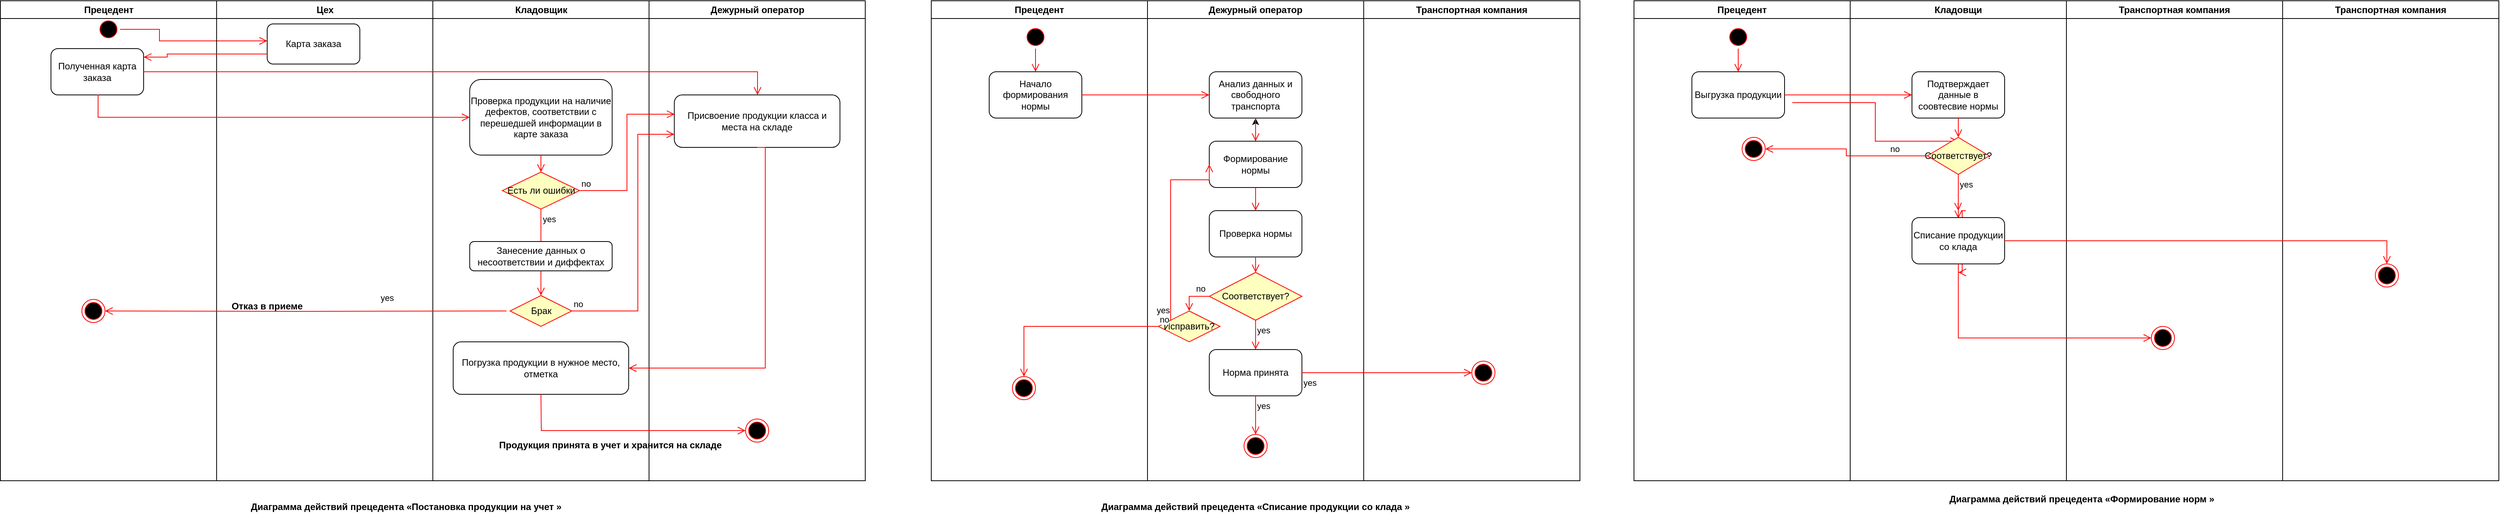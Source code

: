 <mxfile version="16.0.3" type="device"><diagram name="Page-1" id="e7e014a7-5840-1c2e-5031-d8a46d1fe8dd"><mxGraphModel dx="1138" dy="602" grid="1" gridSize="10" guides="1" tooltips="1" connect="1" arrows="1" fold="1" page="1" pageScale="1" pageWidth="1169" pageHeight="826" background="none" math="0" shadow="0"><root><mxCell id="0"/><mxCell id="1" parent="0"/><mxCell id="2" value="Прецедент" style="swimlane;whiteSpace=wrap;startSize=23;" parent="1" vertex="1"><mxGeometry x="164.5" y="128" width="280" height="622" as="geometry"/></mxCell><mxCell id="o-0MT1-WUj3wOygOKl-s-66" value="Полученная карта заказа" style="rounded=1;whiteSpace=wrap;html=1;" vertex="1" parent="2"><mxGeometry x="65.5" y="62" width="120" height="60" as="geometry"/></mxCell><mxCell id="o-0MT1-WUj3wOygOKl-s-91" value="" style="ellipse;html=1;shape=endState;fillColor=#000000;strokeColor=#ff0000;" vertex="1" parent="2"><mxGeometry x="105.5" y="387" width="30" height="30" as="geometry"/></mxCell><mxCell id="5" value="" style="ellipse;shape=startState;fillColor=#000000;strokeColor=#ff0000;" parent="2" vertex="1"><mxGeometry x="125" y="22" width="30" height="30" as="geometry"/></mxCell><mxCell id="6" value="" style="edgeStyle=elbowEdgeStyle;elbow=horizontal;verticalAlign=bottom;endArrow=open;endSize=8;strokeColor=#FF0000;endFill=1;rounded=0" parent="2" source="5" edge="1"><mxGeometry x="100" y="40" as="geometry"><mxPoint x="345.5" y="52" as="targetPoint"/><Array as="points"><mxPoint x="206" y="37"/></Array></mxGeometry></mxCell><mxCell id="3" value="Цех" style="swimlane;whiteSpace=wrap" parent="1" vertex="1"><mxGeometry x="444.5" y="128" width="280" height="622" as="geometry"/></mxCell><mxCell id="o-0MT1-WUj3wOygOKl-s-95" value="Отказ в приеме" style="text;align=center;fontStyle=1;verticalAlign=middle;spacingLeft=3;spacingRight=3;strokeColor=none;rotatable=0;points=[[0,0.5],[1,0.5]];portConstraint=eastwest;" vertex="1" parent="3"><mxGeometry x="25.5" y="382" width="80" height="26" as="geometry"/></mxCell><mxCell id="o-0MT1-WUj3wOygOKl-s-211" value="Карта заказа" style="rounded=1;whiteSpace=wrap;html=1;" vertex="1" parent="3"><mxGeometry x="65.5" y="30" width="120" height="52" as="geometry"/></mxCell><mxCell id="4" value="Кладовщик" style="swimlane;whiteSpace=wrap" parent="1" vertex="1"><mxGeometry x="724.5" y="128" width="280" height="622" as="geometry"/></mxCell><mxCell id="o-0MT1-WUj3wOygOKl-s-68" value="Проверка продукции на наличие дефектов, соответствии с перешедшей информации в карте заказа" style="rounded=1;whiteSpace=wrap;html=1;" vertex="1" parent="4"><mxGeometry x="47.75" y="102" width="184.5" height="98" as="geometry"/></mxCell><mxCell id="o-0MT1-WUj3wOygOKl-s-79" value="Есть ли ошибки" style="rhombus;whiteSpace=wrap;html=1;fillColor=#ffffc0;strokeColor=#ff0000;" vertex="1" parent="4"><mxGeometry x="90" y="222" width="100" height="48" as="geometry"/></mxCell><mxCell id="o-0MT1-WUj3wOygOKl-s-81" value="yes" style="edgeStyle=orthogonalEdgeStyle;html=1;align=left;verticalAlign=top;endArrow=open;endSize=8;strokeColor=#ff0000;rounded=0;" edge="1" source="o-0MT1-WUj3wOygOKl-s-79" parent="4"><mxGeometry x="-1" relative="1" as="geometry"><mxPoint x="140" y="322" as="targetPoint"/></mxGeometry></mxCell><mxCell id="o-0MT1-WUj3wOygOKl-s-82" value="" style="edgeStyle=elbowEdgeStyle;elbow=horizontal;verticalAlign=bottom;endArrow=open;endSize=8;strokeColor=#FF0000;endFill=1;rounded=0;exitX=0.5;exitY=1;exitDx=0;exitDy=0;entryX=0.5;entryY=0;entryDx=0;entryDy=0;" edge="1" parent="4" source="o-0MT1-WUj3wOygOKl-s-68" target="o-0MT1-WUj3wOygOKl-s-79"><mxGeometry x="-420" y="107" as="geometry"><mxPoint x="57.75" y="161" as="targetPoint"/><mxPoint x="-424.5" y="132" as="sourcePoint"/><Array as="points"/></mxGeometry></mxCell><mxCell id="o-0MT1-WUj3wOygOKl-s-83" value="Занесение данных о несоответствии и диффектах " style="rounded=1;whiteSpace=wrap;html=1;" vertex="1" parent="4"><mxGeometry x="47.75" y="312" width="184.5" height="38" as="geometry"/></mxCell><mxCell id="o-0MT1-WUj3wOygOKl-s-88" value="Брак" style="rhombus;whiteSpace=wrap;html=1;fillColor=#ffffc0;strokeColor=#ff0000;" vertex="1" parent="4"><mxGeometry x="100" y="382" width="80" height="40" as="geometry"/></mxCell><mxCell id="o-0MT1-WUj3wOygOKl-s-90" value="yes" style="edgeStyle=orthogonalEdgeStyle;html=1;align=left;verticalAlign=top;endArrow=open;endSize=8;strokeColor=#ff0000;rounded=0;entryX=1;entryY=0.5;entryDx=0;entryDy=0;" edge="1" parent="4" target="o-0MT1-WUj3wOygOKl-s-91"><mxGeometry x="-0.368" y="-30" relative="1" as="geometry"><mxPoint x="-74.11" y="397" as="targetPoint"/><mxPoint x="95.5" y="402" as="sourcePoint"/><mxPoint as="offset"/></mxGeometry></mxCell><mxCell id="o-0MT1-WUj3wOygOKl-s-84" value="" style="edgeStyle=orthogonalEdgeStyle;html=1;align=left;verticalAlign=top;endArrow=open;endSize=8;strokeColor=#ff0000;rounded=0;exitX=0.5;exitY=1;exitDx=0;exitDy=0;entryX=0.5;entryY=0;entryDx=0;entryDy=0;" edge="1" parent="4" source="o-0MT1-WUj3wOygOKl-s-83" target="o-0MT1-WUj3wOygOKl-s-88"><mxGeometry x="-1" relative="1" as="geometry"><mxPoint x="-44.5" y="342" as="targetPoint"/><mxPoint x="150" y="280" as="sourcePoint"/><Array as="points"/></mxGeometry></mxCell><mxCell id="o-0MT1-WUj3wOygOKl-s-78" value="Погрузка продукции в нужное место, отметка" style="rounded=1;whiteSpace=wrap;html=1;" vertex="1" parent="4"><mxGeometry x="26.38" y="442" width="227.25" height="68" as="geometry"/></mxCell><mxCell id="o-0MT1-WUj3wOygOKl-s-97" value="Продукция принята в учет и хранится на складе" style="text;align=center;fontStyle=1;verticalAlign=middle;spacingLeft=3;spacingRight=3;strokeColor=none;rotatable=0;points=[[0,0.5],[1,0.5]];portConstraint=eastwest;" vertex="1" parent="4"><mxGeometry x="190" y="562" width="80" height="26" as="geometry"/></mxCell><mxCell id="o-0MT1-WUj3wOygOKl-s-60" value="Дежурный оператор" style="swimlane;whiteSpace=wrap" vertex="1" parent="1"><mxGeometry x="1004.5" y="128" width="280" height="622" as="geometry"/></mxCell><mxCell id="o-0MT1-WUj3wOygOKl-s-71" value="Присвоение продукции класса и места на складе " style="rounded=1;whiteSpace=wrap;html=1;" vertex="1" parent="o-0MT1-WUj3wOygOKl-s-60"><mxGeometry x="32.75" y="122" width="214.5" height="68" as="geometry"/></mxCell><mxCell id="o-0MT1-WUj3wOygOKl-s-94" value="" style="ellipse;html=1;shape=endState;fillColor=#000000;strokeColor=#ff0000;" vertex="1" parent="o-0MT1-WUj3wOygOKl-s-60"><mxGeometry x="125" y="542" width="30" height="30" as="geometry"/></mxCell><mxCell id="o-0MT1-WUj3wOygOKl-s-67" value="" style="edgeStyle=elbowEdgeStyle;elbow=horizontal;verticalAlign=bottom;endArrow=open;endSize=8;strokeColor=#FF0000;endFill=1;rounded=0;exitX=0.5;exitY=1;exitDx=0;exitDy=0;entryX=0;entryY=0.5;entryDx=0;entryDy=0;" edge="1" parent="1" source="o-0MT1-WUj3wOygOKl-s-66" target="o-0MT1-WUj3wOygOKl-s-68"><mxGeometry x="294.5" y="225" as="geometry"><mxPoint x="760" y="250" as="targetPoint"/><mxPoint x="510" y="240" as="sourcePoint"/><Array as="points"><mxPoint x="291" y="270"/></Array></mxGeometry></mxCell><mxCell id="o-0MT1-WUj3wOygOKl-s-73" value="" style="edgeStyle=elbowEdgeStyle;elbow=horizontal;verticalAlign=bottom;endArrow=open;endSize=8;strokeColor=#FF0000;endFill=1;rounded=0;exitX=1;exitY=0.5;exitDx=0;exitDy=0;entryX=0.5;entryY=0;entryDx=0;entryDy=0;" edge="1" parent="1" source="o-0MT1-WUj3wOygOKl-s-66" target="o-0MT1-WUj3wOygOKl-s-71"><mxGeometry x="304.5" y="235" as="geometry"><mxPoint x="810" y="280" as="targetPoint"/><mxPoint x="300" y="260" as="sourcePoint"/><Array as="points"><mxPoint x="1145" y="240"/></Array></mxGeometry></mxCell><mxCell id="o-0MT1-WUj3wOygOKl-s-80" value="no" style="edgeStyle=orthogonalEdgeStyle;html=1;align=left;verticalAlign=bottom;endArrow=open;endSize=8;strokeColor=#ff0000;rounded=0;entryX=0.002;entryY=0.368;entryDx=0;entryDy=0;entryPerimeter=0;" edge="1" source="o-0MT1-WUj3wOygOKl-s-79" parent="1" target="o-0MT1-WUj3wOygOKl-s-71"><mxGeometry x="-1" relative="1" as="geometry"><mxPoint x="960" y="370" as="targetPoint"/></mxGeometry></mxCell><mxCell id="o-0MT1-WUj3wOygOKl-s-89" value="no" style="edgeStyle=orthogonalEdgeStyle;html=1;align=left;verticalAlign=bottom;endArrow=open;endSize=8;strokeColor=#ff0000;rounded=0;entryX=0;entryY=0.75;entryDx=0;entryDy=0;" edge="1" source="o-0MT1-WUj3wOygOKl-s-88" parent="1" target="o-0MT1-WUj3wOygOKl-s-71"><mxGeometry x="-1" relative="1" as="geometry"><mxPoint x="1004.5" y="530" as="targetPoint"/><Array as="points"><mxPoint x="990" y="530"/><mxPoint x="990" y="301"/></Array></mxGeometry></mxCell><mxCell id="o-0MT1-WUj3wOygOKl-s-92" value="" style="edgeStyle=elbowEdgeStyle;elbow=horizontal;verticalAlign=bottom;endArrow=open;endSize=8;strokeColor=#FF0000;endFill=1;rounded=0;exitX=0.5;exitY=1;exitDx=0;exitDy=0;entryX=1;entryY=0.5;entryDx=0;entryDy=0;" edge="1" parent="1" source="o-0MT1-WUj3wOygOKl-s-71" target="o-0MT1-WUj3wOygOKl-s-78"><mxGeometry x="314.5" y="245" as="geometry"><mxPoint x="1154.5" y="260" as="targetPoint"/><mxPoint x="360" y="230" as="sourcePoint"/><Array as="points"><mxPoint x="1155" y="250"/></Array></mxGeometry></mxCell><mxCell id="o-0MT1-WUj3wOygOKl-s-93" value="" style="edgeStyle=elbowEdgeStyle;elbow=horizontal;verticalAlign=bottom;endArrow=open;endSize=8;strokeColor=#FF0000;endFill=1;rounded=0;exitX=0.5;exitY=1;exitDx=0;exitDy=0;entryX=0;entryY=0.5;entryDx=0;entryDy=0;" edge="1" parent="1" source="o-0MT1-WUj3wOygOKl-s-78" target="o-0MT1-WUj3wOygOKl-s-94"><mxGeometry x="324.5" y="255" as="geometry"><mxPoint x="1050" y="690" as="targetPoint"/><mxPoint x="1154.5" y="328" as="sourcePoint"/><Array as="points"><mxPoint x="865" y="680"/></Array></mxGeometry></mxCell><mxCell id="o-0MT1-WUj3wOygOKl-s-118" value="Прецедент" style="swimlane;whiteSpace=wrap;startSize=23;" vertex="1" parent="1"><mxGeometry x="1370" y="128" width="280" height="622" as="geometry"/></mxCell><mxCell id="o-0MT1-WUj3wOygOKl-s-119" value="Начало формирования нормы" style="rounded=1;whiteSpace=wrap;html=1;" vertex="1" parent="o-0MT1-WUj3wOygOKl-s-118"><mxGeometry x="75" y="92" width="120" height="60" as="geometry"/></mxCell><mxCell id="o-0MT1-WUj3wOygOKl-s-138" value="" style="ellipse;shape=startState;fillColor=#000000;strokeColor=#ff0000;" vertex="1" parent="o-0MT1-WUj3wOygOKl-s-118"><mxGeometry x="120" y="32" width="30" height="30" as="geometry"/></mxCell><mxCell id="o-0MT1-WUj3wOygOKl-s-139" value="" style="edgeStyle=elbowEdgeStyle;elbow=horizontal;verticalAlign=bottom;endArrow=open;endSize=8;strokeColor=#FF0000;endFill=1;rounded=0;exitX=0.5;exitY=1;exitDx=0;exitDy=0;entryX=0.5;entryY=0;entryDx=0;entryDy=0;" edge="1" parent="o-0MT1-WUj3wOygOKl-s-118" source="o-0MT1-WUj3wOygOKl-s-138" target="o-0MT1-WUj3wOygOKl-s-119"><mxGeometry x="-1095.5" y="50" as="geometry"><mxPoint x="-1070" y="72" as="targetPoint"/><mxPoint x="-790" y="47" as="sourcePoint"/><Array as="points"/></mxGeometry></mxCell><mxCell id="o-0MT1-WUj3wOygOKl-s-121" value="Дежурный оператор" style="swimlane;whiteSpace=wrap" vertex="1" parent="1"><mxGeometry x="1650" y="128" width="280" height="622" as="geometry"/></mxCell><mxCell id="o-0MT1-WUj3wOygOKl-s-142" value="Анализ данных и свободного транспорта" style="rounded=1;whiteSpace=wrap;html=1;" vertex="1" parent="o-0MT1-WUj3wOygOKl-s-121"><mxGeometry x="80" y="92" width="120" height="60" as="geometry"/></mxCell><mxCell id="o-0MT1-WUj3wOygOKl-s-145" value="" style="edgeStyle=orthogonalEdgeStyle;rounded=0;orthogonalLoop=1;jettySize=auto;html=1;" edge="1" parent="o-0MT1-WUj3wOygOKl-s-121" source="o-0MT1-WUj3wOygOKl-s-143" target="o-0MT1-WUj3wOygOKl-s-142"><mxGeometry relative="1" as="geometry"/></mxCell><mxCell id="o-0MT1-WUj3wOygOKl-s-143" value="Формирование нормы" style="rounded=1;whiteSpace=wrap;html=1;" vertex="1" parent="o-0MT1-WUj3wOygOKl-s-121"><mxGeometry x="80" y="182" width="120" height="60" as="geometry"/></mxCell><mxCell id="o-0MT1-WUj3wOygOKl-s-144" value="" style="edgeStyle=elbowEdgeStyle;elbow=horizontal;verticalAlign=bottom;endArrow=open;endSize=8;strokeColor=#FF0000;endFill=1;rounded=0;exitX=0.5;exitY=1;exitDx=0;exitDy=0;" edge="1" parent="o-0MT1-WUj3wOygOKl-s-121" source="o-0MT1-WUj3wOygOKl-s-142" target="o-0MT1-WUj3wOygOKl-s-143"><mxGeometry x="-2725.5" y="-58" as="geometry"><mxPoint x="90.0" y="132" as="targetPoint"/><mxPoint x="-75.0" y="132" as="sourcePoint"/><Array as="points"/></mxGeometry></mxCell><mxCell id="o-0MT1-WUj3wOygOKl-s-149" value="Проверка нормы" style="rounded=1;whiteSpace=wrap;html=1;" vertex="1" parent="o-0MT1-WUj3wOygOKl-s-121"><mxGeometry x="80" y="272" width="120" height="60" as="geometry"/></mxCell><mxCell id="o-0MT1-WUj3wOygOKl-s-150" value="" style="edgeStyle=elbowEdgeStyle;elbow=horizontal;verticalAlign=bottom;endArrow=open;endSize=8;strokeColor=#FF0000;endFill=1;rounded=0;exitX=0.5;exitY=1;exitDx=0;exitDy=0;entryX=0.5;entryY=0;entryDx=0;entryDy=0;" edge="1" parent="o-0MT1-WUj3wOygOKl-s-121" source="o-0MT1-WUj3wOygOKl-s-143" target="o-0MT1-WUj3wOygOKl-s-149"><mxGeometry x="-4375.83" y="-76" as="geometry"><mxPoint x="139.633" y="312" as="targetPoint"/><mxPoint x="139.67" y="262" as="sourcePoint"/><Array as="points"/></mxGeometry></mxCell><mxCell id="o-0MT1-WUj3wOygOKl-s-153" value="Соответствует? " style="rhombus;whiteSpace=wrap;html=1;fillColor=#ffffc0;strokeColor=#ff0000;" vertex="1" parent="o-0MT1-WUj3wOygOKl-s-121"><mxGeometry x="80" y="352" width="120" height="62" as="geometry"/></mxCell><mxCell id="o-0MT1-WUj3wOygOKl-s-154" value="no" style="edgeStyle=orthogonalEdgeStyle;html=1;align=left;verticalAlign=bottom;endArrow=open;endSize=8;strokeColor=#ff0000;rounded=0;exitX=0;exitY=0.5;exitDx=0;exitDy=0;entryX=0.5;entryY=0;entryDx=0;entryDy=0;" edge="1" source="o-0MT1-WUj3wOygOKl-s-153" parent="o-0MT1-WUj3wOygOKl-s-121" target="o-0MT1-WUj3wOygOKl-s-158"><mxGeometry x="-0.166" y="-1" relative="1" as="geometry"><mxPoint x="30" y="432" as="targetPoint"/><Array as="points"/><mxPoint as="offset"/></mxGeometry></mxCell><mxCell id="o-0MT1-WUj3wOygOKl-s-155" value="yes" style="edgeStyle=orthogonalEdgeStyle;html=1;align=left;verticalAlign=top;endArrow=open;endSize=8;strokeColor=#ff0000;rounded=0;entryX=0.5;entryY=0;entryDx=0;entryDy=0;" edge="1" source="o-0MT1-WUj3wOygOKl-s-153" parent="o-0MT1-WUj3wOygOKl-s-121" target="o-0MT1-WUj3wOygOKl-s-162"><mxGeometry x="-1" relative="1" as="geometry"><mxPoint x="140" y="492" as="targetPoint"/></mxGeometry></mxCell><mxCell id="o-0MT1-WUj3wOygOKl-s-156" value="" style="edgeStyle=elbowEdgeStyle;elbow=horizontal;verticalAlign=bottom;endArrow=open;endSize=8;strokeColor=#FF0000;endFill=1;rounded=0;exitX=0.5;exitY=1;exitDx=0;exitDy=0;entryX=0.5;entryY=0;entryDx=0;entryDy=0;" edge="1" parent="o-0MT1-WUj3wOygOKl-s-121" source="o-0MT1-WUj3wOygOKl-s-149" target="o-0MT1-WUj3wOygOKl-s-153"><mxGeometry x="-6015.83" y="-194" as="geometry"><mxPoint x="149.633" y="322" as="targetPoint"/><mxPoint x="149.67" y="272" as="sourcePoint"/><Array as="points"/></mxGeometry></mxCell><mxCell id="o-0MT1-WUj3wOygOKl-s-158" value="Исправить?" style="rhombus;whiteSpace=wrap;html=1;fillColor=#ffffc0;strokeColor=#ff0000;" vertex="1" parent="o-0MT1-WUj3wOygOKl-s-121"><mxGeometry x="14" y="402" width="80" height="40" as="geometry"/></mxCell><mxCell id="o-0MT1-WUj3wOygOKl-s-160" value="yes" style="edgeStyle=orthogonalEdgeStyle;html=1;align=left;verticalAlign=top;endArrow=open;endSize=8;strokeColor=#ff0000;rounded=0;entryX=0;entryY=0.5;entryDx=0;entryDy=0;" edge="1" source="o-0MT1-WUj3wOygOKl-s-158" parent="o-0MT1-WUj3wOygOKl-s-121" target="o-0MT1-WUj3wOygOKl-s-143"><mxGeometry x="-0.795" y="20" relative="1" as="geometry"><mxPoint x="30" y="222" as="targetPoint"/><Array as="points"><mxPoint x="30" y="232"/></Array><mxPoint as="offset"/></mxGeometry></mxCell><mxCell id="o-0MT1-WUj3wOygOKl-s-162" value="Норма принята" style="rounded=1;whiteSpace=wrap;html=1;" vertex="1" parent="o-0MT1-WUj3wOygOKl-s-121"><mxGeometry x="80" y="452" width="120" height="60" as="geometry"/></mxCell><mxCell id="o-0MT1-WUj3wOygOKl-s-165" value="" style="ellipse;html=1;shape=endState;fillColor=#000000;strokeColor=#ff0000;" vertex="1" parent="o-0MT1-WUj3wOygOKl-s-121"><mxGeometry x="125" y="562" width="30" height="30" as="geometry"/></mxCell><mxCell id="o-0MT1-WUj3wOygOKl-s-166" value="yes" style="edgeStyle=orthogonalEdgeStyle;html=1;align=left;verticalAlign=top;endArrow=open;endSize=8;strokeColor=#ff0000;rounded=0;entryX=0.5;entryY=0;entryDx=0;entryDy=0;exitX=0.5;exitY=1;exitDx=0;exitDy=0;" edge="1" parent="o-0MT1-WUj3wOygOKl-s-121" source="o-0MT1-WUj3wOygOKl-s-162" target="o-0MT1-WUj3wOygOKl-s-165"><mxGeometry x="-1" relative="1" as="geometry"><mxPoint x="150" y="462" as="targetPoint"/><mxPoint x="150" y="424" as="sourcePoint"/></mxGeometry></mxCell><mxCell id="o-0MT1-WUj3wOygOKl-s-124" value="Транспортная компания" style="swimlane;whiteSpace=wrap;startSize=23;" vertex="1" parent="1"><mxGeometry x="1930" y="128" width="280" height="622" as="geometry"/></mxCell><mxCell id="o-0MT1-WUj3wOygOKl-s-168" value="" style="ellipse;html=1;shape=endState;fillColor=#000000;strokeColor=#ff0000;" vertex="1" parent="o-0MT1-WUj3wOygOKl-s-124"><mxGeometry x="140" y="467" width="30" height="30" as="geometry"/></mxCell><mxCell id="o-0MT1-WUj3wOygOKl-s-140" value="" style="edgeStyle=elbowEdgeStyle;elbow=horizontal;verticalAlign=bottom;endArrow=open;endSize=8;strokeColor=#FF0000;endFill=1;rounded=0;exitX=1;exitY=0.5;exitDx=0;exitDy=0;entryX=0;entryY=0.5;entryDx=0;entryDy=0;" edge="1" parent="1" source="o-0MT1-WUj3wOygOKl-s-119" target="o-0MT1-WUj3wOygOKl-s-142"><mxGeometry x="-1085.5" y="60" as="geometry"><mxPoint x="1720" y="250" as="targetPoint"/><mxPoint x="1515.0" y="200" as="sourcePoint"/><Array as="points"/></mxGeometry></mxCell><mxCell id="o-0MT1-WUj3wOygOKl-s-161" value="" style="ellipse;html=1;shape=endState;fillColor=#000000;strokeColor=#ff0000;" vertex="1" parent="1"><mxGeometry x="1475" y="615" width="30" height="30" as="geometry"/></mxCell><mxCell id="o-0MT1-WUj3wOygOKl-s-159" value="no" style="edgeStyle=orthogonalEdgeStyle;html=1;align=left;verticalAlign=bottom;endArrow=open;endSize=8;strokeColor=#ff0000;rounded=0;" edge="1" source="o-0MT1-WUj3wOygOKl-s-158" parent="1" target="o-0MT1-WUj3wOygOKl-s-161"><mxGeometry x="-1" relative="1" as="geometry"><mxPoint x="1490" y="630" as="targetPoint"/></mxGeometry></mxCell><mxCell id="o-0MT1-WUj3wOygOKl-s-167" value="yes" style="edgeStyle=orthogonalEdgeStyle;html=1;align=left;verticalAlign=top;endArrow=open;endSize=8;strokeColor=#ff0000;rounded=0;exitX=1;exitY=0.5;exitDx=0;exitDy=0;" edge="1" parent="1" source="o-0MT1-WUj3wOygOKl-s-162"><mxGeometry x="-1" relative="1" as="geometry"><mxPoint x="2070" y="610" as="targetPoint"/><mxPoint x="1800" y="650" as="sourcePoint"/></mxGeometry></mxCell><mxCell id="o-0MT1-WUj3wOygOKl-s-170" value="Прецедент" style="swimlane;whiteSpace=wrap;startSize=23;" vertex="1" parent="1"><mxGeometry x="2280" y="128" width="280" height="622" as="geometry"/></mxCell><mxCell id="o-0MT1-WUj3wOygOKl-s-171" value="Выгрузка продукции" style="rounded=1;whiteSpace=wrap;html=1;" vertex="1" parent="o-0MT1-WUj3wOygOKl-s-170"><mxGeometry x="75" y="92" width="120" height="60" as="geometry"/></mxCell><mxCell id="o-0MT1-WUj3wOygOKl-s-172" value="" style="ellipse;shape=startState;fillColor=#000000;strokeColor=#ff0000;" vertex="1" parent="o-0MT1-WUj3wOygOKl-s-170"><mxGeometry x="120" y="32" width="30" height="30" as="geometry"/></mxCell><mxCell id="o-0MT1-WUj3wOygOKl-s-173" value="" style="edgeStyle=elbowEdgeStyle;elbow=horizontal;verticalAlign=bottom;endArrow=open;endSize=8;strokeColor=#FF0000;endFill=1;rounded=0;exitX=0.5;exitY=1;exitDx=0;exitDy=0;entryX=0.5;entryY=0;entryDx=0;entryDy=0;" edge="1" parent="o-0MT1-WUj3wOygOKl-s-170" source="o-0MT1-WUj3wOygOKl-s-172" target="o-0MT1-WUj3wOygOKl-s-171"><mxGeometry x="-1095.5" y="50" as="geometry"><mxPoint x="-1070" y="72" as="targetPoint"/><mxPoint x="-790" y="47" as="sourcePoint"/><Array as="points"/></mxGeometry></mxCell><mxCell id="o-0MT1-WUj3wOygOKl-s-202" value="" style="ellipse;html=1;shape=endState;fillColor=#000000;strokeColor=#ff0000;" vertex="1" parent="o-0MT1-WUj3wOygOKl-s-170"><mxGeometry x="140" y="177" width="30" height="30" as="geometry"/></mxCell><mxCell id="o-0MT1-WUj3wOygOKl-s-174" value="Кладовщи" style="swimlane;whiteSpace=wrap" vertex="1" parent="1"><mxGeometry x="2560" y="128" width="280" height="622" as="geometry"/></mxCell><mxCell id="o-0MT1-WUj3wOygOKl-s-176" value="" style="edgeStyle=orthogonalEdgeStyle;rounded=0;orthogonalLoop=1;jettySize=auto;html=1;" edge="1" parent="o-0MT1-WUj3wOygOKl-s-174" target="o-0MT1-WUj3wOygOKl-s-175"><mxGeometry relative="1" as="geometry"><mxPoint x="140" y="182" as="sourcePoint"/></mxGeometry></mxCell><mxCell id="o-0MT1-WUj3wOygOKl-s-178" value="" style="edgeStyle=elbowEdgeStyle;elbow=horizontal;verticalAlign=bottom;endArrow=open;endSize=8;strokeColor=#FF0000;endFill=1;rounded=0;exitX=0.5;exitY=1;exitDx=0;exitDy=0;" edge="1" parent="o-0MT1-WUj3wOygOKl-s-174" source="o-0MT1-WUj3wOygOKl-s-175"><mxGeometry x="-2725.5" y="-58" as="geometry"><mxPoint x="140" y="182" as="targetPoint"/><mxPoint x="-75.0" y="132" as="sourcePoint"/><Array as="points"/></mxGeometry></mxCell><mxCell id="o-0MT1-WUj3wOygOKl-s-180" value="" style="edgeStyle=elbowEdgeStyle;elbow=horizontal;verticalAlign=bottom;endArrow=open;endSize=8;strokeColor=#FF0000;endFill=1;rounded=0;exitX=0.5;exitY=1;exitDx=0;exitDy=0;entryX=0.5;entryY=0;entryDx=0;entryDy=0;" edge="1" parent="o-0MT1-WUj3wOygOKl-s-174" source="o-0MT1-WUj3wOygOKl-s-177"><mxGeometry x="-4375.83" y="-76" as="geometry"><mxPoint x="140" y="272" as="targetPoint"/><mxPoint x="139.67" y="262" as="sourcePoint"/><Array as="points"/></mxGeometry></mxCell><mxCell id="o-0MT1-WUj3wOygOKl-s-183" value="yes" style="edgeStyle=orthogonalEdgeStyle;html=1;align=left;verticalAlign=top;endArrow=open;endSize=8;strokeColor=#ff0000;rounded=0;entryX=0.5;entryY=0;entryDx=0;entryDy=0;" edge="1" parent="o-0MT1-WUj3wOygOKl-s-174" source="o-0MT1-WUj3wOygOKl-s-181"><mxGeometry x="-1" relative="1" as="geometry"><mxPoint x="140" y="452" as="targetPoint"/></mxGeometry></mxCell><mxCell id="o-0MT1-WUj3wOygOKl-s-184" value="" style="edgeStyle=elbowEdgeStyle;elbow=horizontal;verticalAlign=bottom;endArrow=open;endSize=8;strokeColor=#FF0000;endFill=1;rounded=0;exitX=0.5;exitY=1;exitDx=0;exitDy=0;entryX=0.5;entryY=0;entryDx=0;entryDy=0;" edge="1" parent="o-0MT1-WUj3wOygOKl-s-174" source="o-0MT1-WUj3wOygOKl-s-179"><mxGeometry x="-6015.83" y="-194" as="geometry"><mxPoint x="140" y="352" as="targetPoint"/><mxPoint x="149.67" y="272" as="sourcePoint"/><Array as="points"/></mxGeometry></mxCell><mxCell id="o-0MT1-WUj3wOygOKl-s-198" value="Подтверждает данные в соовтесвие нормы" style="rounded=1;whiteSpace=wrap;html=1;" vertex="1" parent="o-0MT1-WUj3wOygOKl-s-174"><mxGeometry x="80" y="92" width="120" height="60" as="geometry"/></mxCell><mxCell id="o-0MT1-WUj3wOygOKl-s-199" value="Соответствует? " style="rhombus;whiteSpace=wrap;html=1;fillColor=#ffffc0;strokeColor=#ff0000;" vertex="1" parent="o-0MT1-WUj3wOygOKl-s-174"><mxGeometry x="100" y="177" width="80" height="48" as="geometry"/></mxCell><mxCell id="o-0MT1-WUj3wOygOKl-s-201" value="yes" style="edgeStyle=orthogonalEdgeStyle;html=1;align=left;verticalAlign=top;endArrow=open;endSize=8;strokeColor=#ff0000;rounded=0;" edge="1" source="o-0MT1-WUj3wOygOKl-s-199" parent="o-0MT1-WUj3wOygOKl-s-174"><mxGeometry x="-1" relative="1" as="geometry"><mxPoint x="140" y="282" as="targetPoint"/></mxGeometry></mxCell><mxCell id="o-0MT1-WUj3wOygOKl-s-203" value="" style="edgeStyle=elbowEdgeStyle;elbow=horizontal;verticalAlign=bottom;endArrow=open;endSize=8;strokeColor=#FF0000;endFill=1;rounded=0;exitX=0.5;exitY=1;exitDx=0;exitDy=0;entryX=0.5;entryY=0;entryDx=0;entryDy=0;" edge="1" parent="o-0MT1-WUj3wOygOKl-s-174" source="o-0MT1-WUj3wOygOKl-s-198" target="o-0MT1-WUj3wOygOKl-s-199"><mxGeometry x="-3635.5" y="-58" as="geometry"><mxPoint x="90" y="132" as="targetPoint"/><mxPoint x="-75" y="132" as="sourcePoint"/><Array as="points"/></mxGeometry></mxCell><mxCell id="o-0MT1-WUj3wOygOKl-s-204" value="Списание продукции со клада" style="rounded=1;whiteSpace=wrap;html=1;" vertex="1" parent="o-0MT1-WUj3wOygOKl-s-174"><mxGeometry x="80" y="281" width="120" height="60" as="geometry"/></mxCell><mxCell id="o-0MT1-WUj3wOygOKl-s-190" value="Транспортная компания" style="swimlane;whiteSpace=wrap" vertex="1" parent="1"><mxGeometry x="2840" y="128" width="280" height="622" as="geometry"/></mxCell><mxCell id="o-0MT1-WUj3wOygOKl-s-205" value="" style="ellipse;html=1;shape=endState;fillColor=#000000;strokeColor=#ff0000;" vertex="1" parent="o-0MT1-WUj3wOygOKl-s-190"><mxGeometry x="110" y="422" width="30" height="30" as="geometry"/></mxCell><mxCell id="o-0MT1-WUj3wOygOKl-s-193" value="" style="edgeStyle=orthogonalEdgeStyle;rounded=0;orthogonalLoop=1;jettySize=auto;html=1;" edge="1" parent="1" source="o-0MT1-WUj3wOygOKl-s-175"><mxGeometry relative="1" as="geometry"><mxPoint x="2700" y="360" as="targetPoint"/></mxGeometry></mxCell><mxCell id="o-0MT1-WUj3wOygOKl-s-195" value="" style="edgeStyle=orthogonalEdgeStyle;rounded=0;orthogonalLoop=1;jettySize=auto;html=1;" edge="1" parent="1" source="o-0MT1-WUj3wOygOKl-s-188"><mxGeometry relative="1" as="geometry"><mxPoint x="2700" y="610" as="targetPoint"/></mxGeometry></mxCell><mxCell id="o-0MT1-WUj3wOygOKl-s-196" value="Транспортная компания" style="swimlane;whiteSpace=wrap" vertex="1" parent="1"><mxGeometry x="3120" y="128" width="280" height="622" as="geometry"/></mxCell><mxCell id="o-0MT1-WUj3wOygOKl-s-206" value="" style="ellipse;html=1;shape=endState;fillColor=#000000;strokeColor=#ff0000;" vertex="1" parent="o-0MT1-WUj3wOygOKl-s-196"><mxGeometry x="120" y="341" width="30" height="30" as="geometry"/></mxCell><mxCell id="o-0MT1-WUj3wOygOKl-s-197" value="" style="edgeStyle=elbowEdgeStyle;elbow=horizontal;verticalAlign=bottom;endArrow=open;endSize=8;strokeColor=#FF0000;endFill=1;rounded=0;exitX=1;exitY=0.5;exitDx=0;exitDy=0;" edge="1" parent="1" source="o-0MT1-WUj3wOygOKl-s-171"><mxGeometry x="-1085.5" y="60" as="geometry"><mxPoint x="2640" y="250" as="targetPoint"/><mxPoint x="2425" y="200" as="sourcePoint"/><Array as="points"/></mxGeometry></mxCell><mxCell id="o-0MT1-WUj3wOygOKl-s-200" value="no" style="edgeStyle=orthogonalEdgeStyle;html=1;align=left;verticalAlign=bottom;endArrow=open;endSize=8;strokeColor=#ff0000;rounded=0;" edge="1" source="o-0MT1-WUj3wOygOKl-s-199" parent="1" target="o-0MT1-WUj3wOygOKl-s-202"><mxGeometry x="-0.545" relative="1" as="geometry"><mxPoint x="2440" y="320" as="targetPoint"/><mxPoint as="offset"/></mxGeometry></mxCell><mxCell id="o-0MT1-WUj3wOygOKl-s-208" value="" style="edgeStyle=elbowEdgeStyle;elbow=horizontal;verticalAlign=bottom;endArrow=open;endSize=8;strokeColor=#FF0000;endFill=1;rounded=0;exitX=0.5;exitY=1;exitDx=0;exitDy=0;entryX=0;entryY=0.5;entryDx=0;entryDy=0;" edge="1" parent="1" source="o-0MT1-WUj3wOygOKl-s-204" target="o-0MT1-WUj3wOygOKl-s-205"><mxGeometry x="-3635.59" y="142" as="geometry"><mxPoint x="2699.91" y="505" as="targetPoint"/><mxPoint x="2699.91" y="480" as="sourcePoint"/><Array as="points"><mxPoint x="2700" y="530"/></Array></mxGeometry></mxCell><mxCell id="o-0MT1-WUj3wOygOKl-s-210" value="" style="edgeStyle=elbowEdgeStyle;elbow=horizontal;verticalAlign=bottom;endArrow=open;endSize=8;strokeColor=#FF0000;endFill=1;rounded=0;exitX=1;exitY=0.5;exitDx=0;exitDy=0;entryX=0.5;entryY=0;entryDx=0;entryDy=0;" edge="1" parent="1" source="o-0MT1-WUj3wOygOKl-s-204" target="o-0MT1-WUj3wOygOKl-s-206"><mxGeometry x="-3625.59" y="152" as="geometry"><mxPoint x="2960" y="575" as="targetPoint"/><mxPoint x="2710.0" y="479" as="sourcePoint"/><Array as="points"><mxPoint x="3255" y="450"/></Array></mxGeometry></mxCell><mxCell id="o-0MT1-WUj3wOygOKl-s-212" value="" style="edgeStyle=elbowEdgeStyle;elbow=horizontal;verticalAlign=bottom;endArrow=open;endSize=8;strokeColor=#FF0000;endFill=1;rounded=0;exitX=0;exitY=0.75;exitDx=0;exitDy=0;entryX=1;entryY=0.183;entryDx=0;entryDy=0;entryPerimeter=0;" edge="1" parent="1" source="o-0MT1-WUj3wOygOKl-s-211" target="o-0MT1-WUj3wOygOKl-s-66"><mxGeometry x="110" y="50" as="geometry"><mxPoint x="520" y="190" as="targetPoint"/><mxPoint x="329.5" y="175" as="sourcePoint"/><Array as="points"><mxPoint x="380.5" y="175"/></Array></mxGeometry></mxCell><mxCell id="o-0MT1-WUj3wOygOKl-s-213" value="Диаграмма действий прецедента «Постановка продукции на учет »" style="text;align=center;fontStyle=1;verticalAlign=middle;spacingLeft=3;spacingRight=3;strokeColor=none;rotatable=0;points=[[0,0.5],[1,0.5]];portConstraint=eastwest;" vertex="1" parent="1"><mxGeometry x="650" y="770" width="80" height="26" as="geometry"/></mxCell><mxCell id="o-0MT1-WUj3wOygOKl-s-214" value="Диаграмма действий прецедента «Списание продукции со клада »" style="text;align=center;fontStyle=1;verticalAlign=middle;spacingLeft=3;spacingRight=3;strokeColor=none;rotatable=0;points=[[0,0.5],[1,0.5]];portConstraint=eastwest;" vertex="1" parent="1"><mxGeometry x="1750" y="770" width="80" height="26" as="geometry"/></mxCell><mxCell id="o-0MT1-WUj3wOygOKl-s-215" value="Диаграмма действий прецедента «Формирование норм »" style="text;align=center;fontStyle=1;verticalAlign=middle;spacingLeft=3;spacingRight=3;strokeColor=none;rotatable=0;points=[[0,0.5],[1,0.5]];portConstraint=eastwest;" vertex="1" parent="1"><mxGeometry x="2820" y="760" width="80" height="26" as="geometry"/></mxCell></root></mxGraphModel></diagram></mxfile>